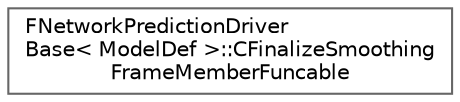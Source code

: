 digraph "Graphical Class Hierarchy"
{
 // INTERACTIVE_SVG=YES
 // LATEX_PDF_SIZE
  bgcolor="transparent";
  edge [fontname=Helvetica,fontsize=10,labelfontname=Helvetica,labelfontsize=10];
  node [fontname=Helvetica,fontsize=10,shape=box,height=0.2,width=0.4];
  rankdir="LR";
  Node0 [id="Node000000",label="FNetworkPredictionDriver\lBase\< ModelDef \>::CFinalizeSmoothing\lFrameMemberFuncable",height=0.2,width=0.4,color="grey40", fillcolor="white", style="filled",URL="$d1/d9b/structFNetworkPredictionDriverBase_1_1CFinalizeSmoothingFrameMemberFuncable.html",tooltip=" "];
}
